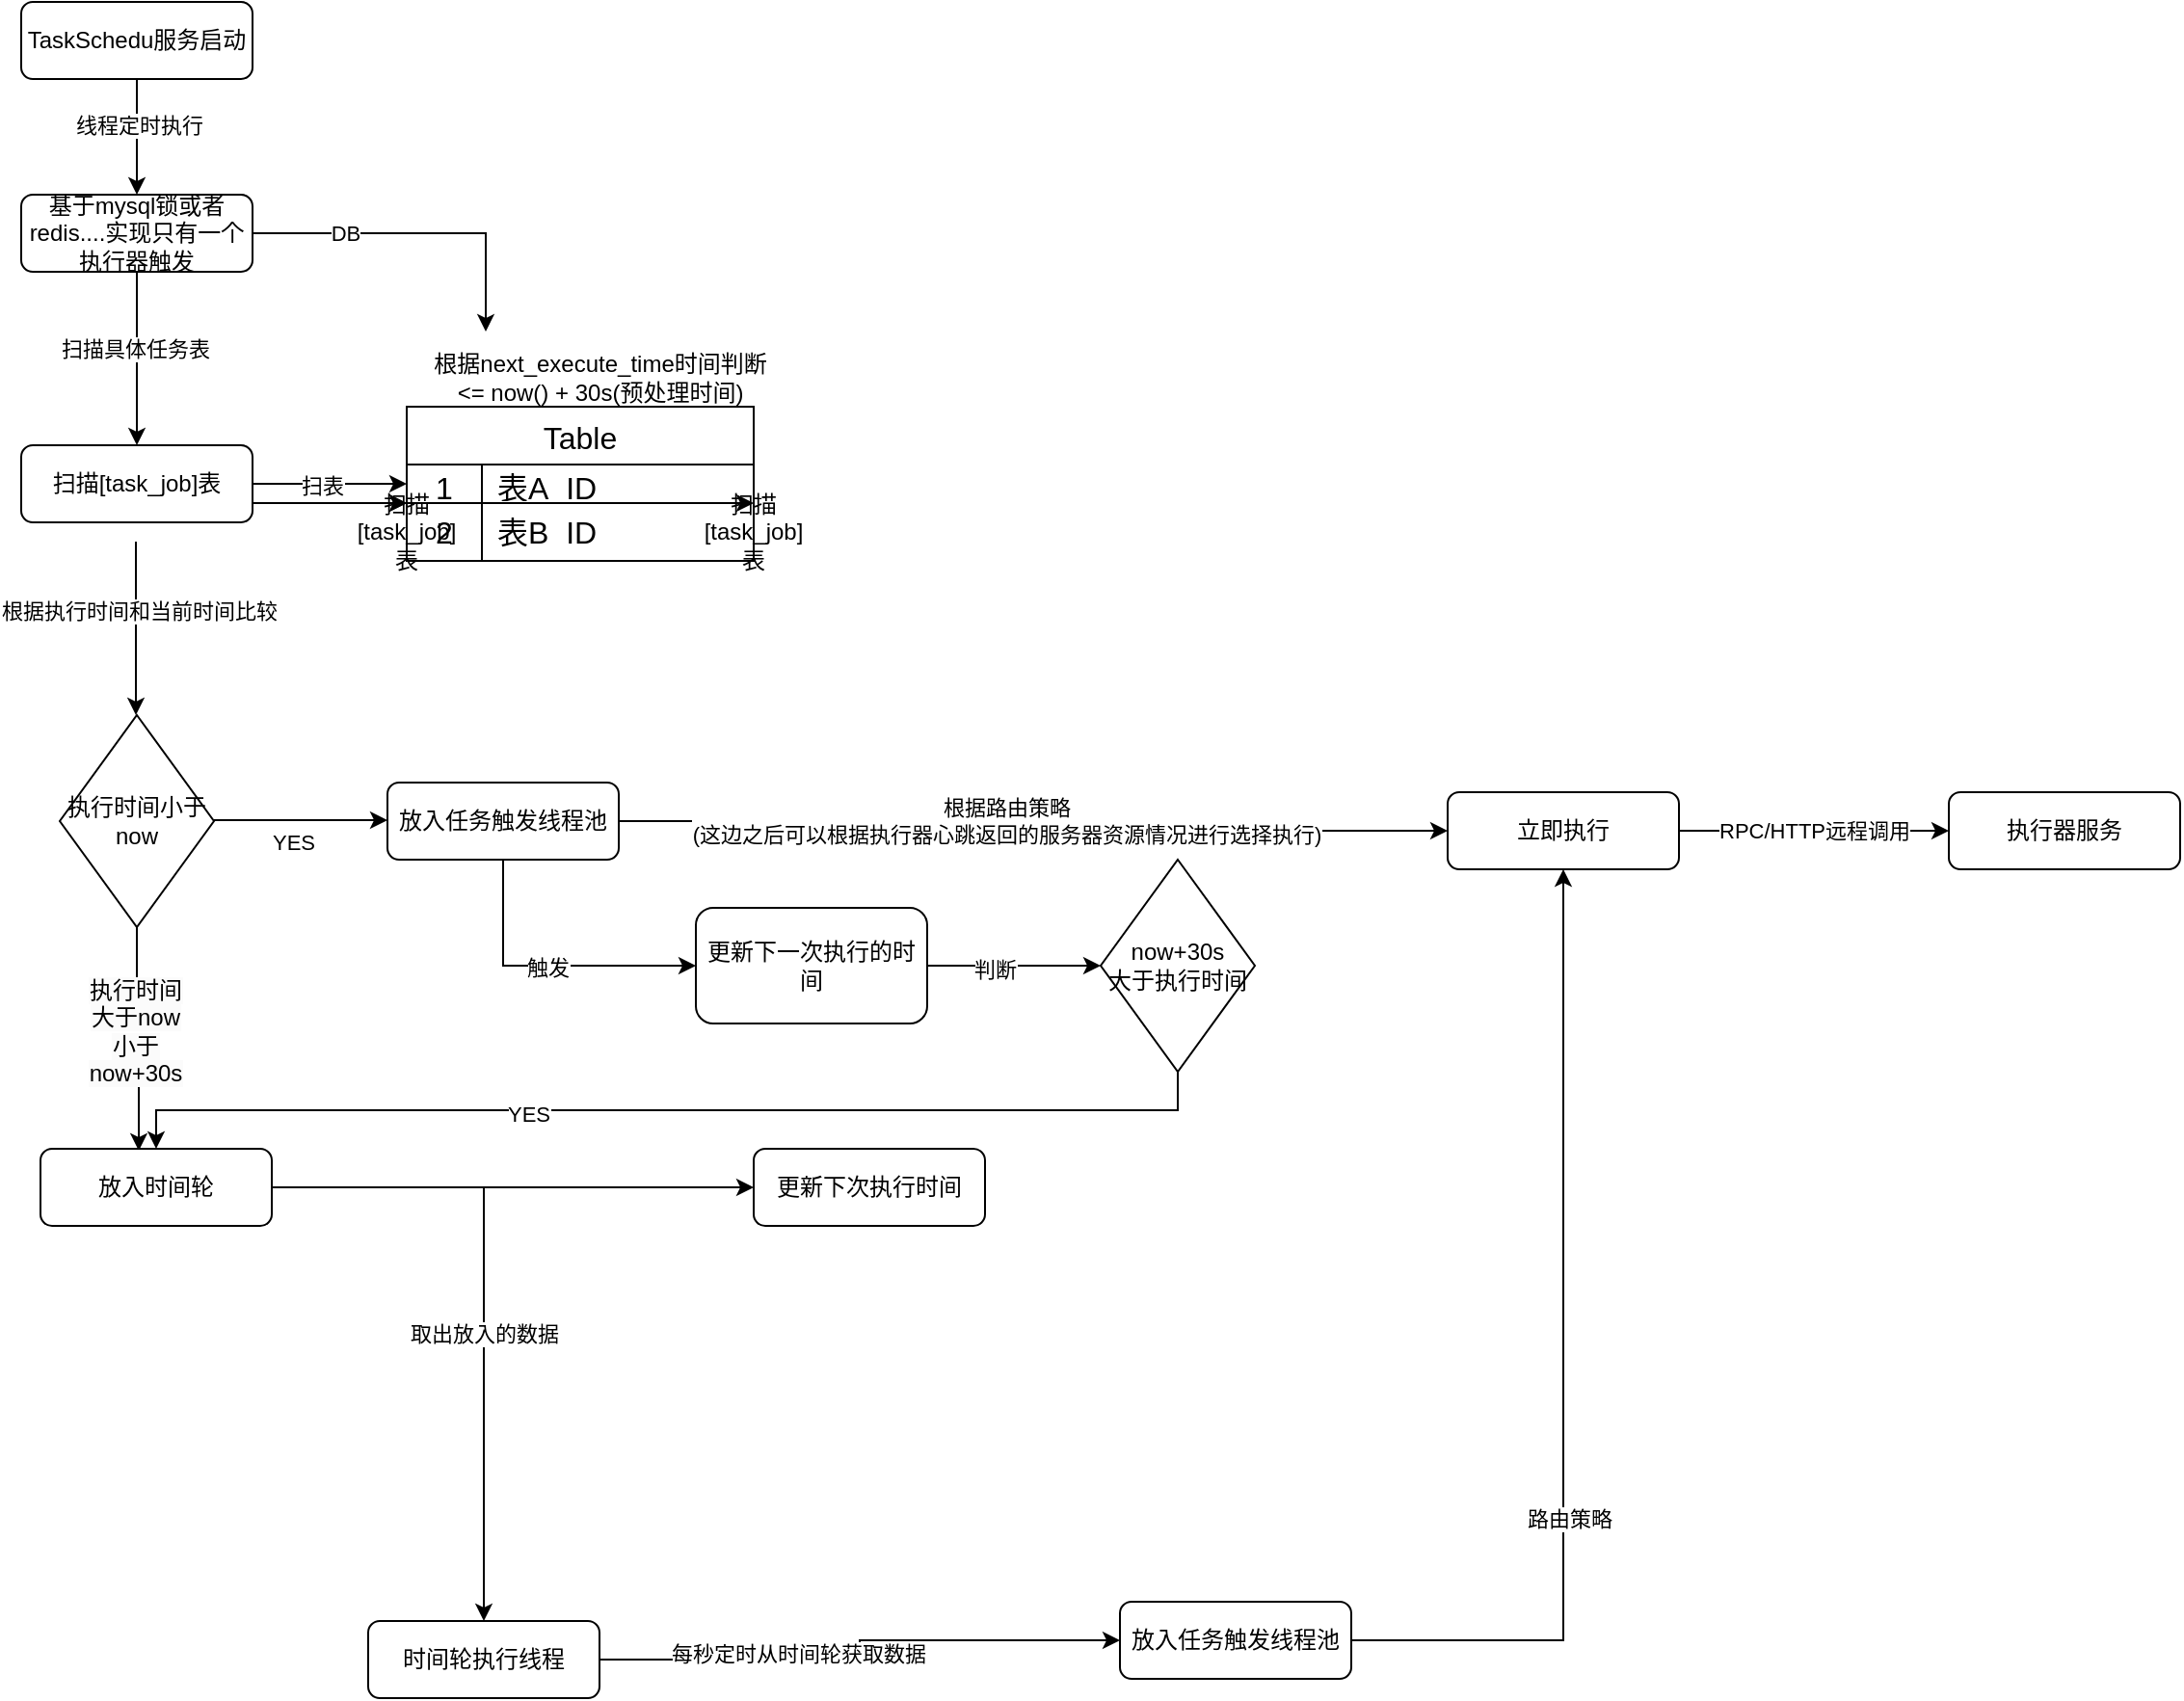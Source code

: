 <mxfile version="24.6.4" type="github" pages="2">
  <diagram id="C5RBs43oDa-KdzZeNtuy" name="Page-1">
    <mxGraphModel dx="2074" dy="738" grid="1" gridSize="10" guides="1" tooltips="1" connect="1" arrows="1" fold="1" page="1" pageScale="1" pageWidth="3300" pageHeight="4681" math="0" shadow="0">
      <root>
        <mxCell id="WIyWlLk6GJQsqaUBKTNV-0" />
        <mxCell id="WIyWlLk6GJQsqaUBKTNV-1" parent="WIyWlLk6GJQsqaUBKTNV-0" />
        <mxCell id="uYO7KWt3xW-wPPg08nNQ-57" value="" style="edgeStyle=orthogonalEdgeStyle;rounded=0;orthogonalLoop=1;jettySize=auto;html=1;" edge="1" parent="WIyWlLk6GJQsqaUBKTNV-1" source="WIyWlLk6GJQsqaUBKTNV-3" target="uYO7KWt3xW-wPPg08nNQ-56">
          <mxGeometry relative="1" as="geometry" />
        </mxCell>
        <mxCell id="uYO7KWt3xW-wPPg08nNQ-60" value="线程定时执行" style="edgeLabel;html=1;align=center;verticalAlign=middle;resizable=0;points=[];" vertex="1" connectable="0" parent="uYO7KWt3xW-wPPg08nNQ-57">
          <mxGeometry x="-0.2" y="1" relative="1" as="geometry">
            <mxPoint as="offset" />
          </mxGeometry>
        </mxCell>
        <mxCell id="WIyWlLk6GJQsqaUBKTNV-3" value="TaskSchedu服务启动" style="rounded=1;whiteSpace=wrap;html=1;fontSize=12;glass=0;strokeWidth=1;shadow=0;" parent="WIyWlLk6GJQsqaUBKTNV-1" vertex="1">
          <mxGeometry x="160" y="40" width="120" height="40" as="geometry" />
        </mxCell>
        <mxCell id="uYO7KWt3xW-wPPg08nNQ-3" value="" style="endArrow=classic;html=1;rounded=0;exitX=0.5;exitY=1;exitDx=0;exitDy=0;" edge="1" parent="WIyWlLk6GJQsqaUBKTNV-1">
          <mxGeometry width="50" height="50" relative="1" as="geometry">
            <mxPoint x="220" y="180" as="sourcePoint" />
            <mxPoint x="220" y="270" as="targetPoint" />
          </mxGeometry>
        </mxCell>
        <mxCell id="uYO7KWt3xW-wPPg08nNQ-61" value="扫描具体任务表" style="edgeLabel;html=1;align=center;verticalAlign=middle;resizable=0;points=[];" vertex="1" connectable="0" parent="uYO7KWt3xW-wPPg08nNQ-3">
          <mxGeometry x="-0.111" y="-1" relative="1" as="geometry">
            <mxPoint as="offset" />
          </mxGeometry>
        </mxCell>
        <mxCell id="uYO7KWt3xW-wPPg08nNQ-19" value="" style="edgeStyle=orthogonalEdgeStyle;rounded=0;orthogonalLoop=1;jettySize=auto;html=1;" edge="1" parent="WIyWlLk6GJQsqaUBKTNV-1" source="uYO7KWt3xW-wPPg08nNQ-5" target="uYO7KWt3xW-wPPg08nNQ-18">
          <mxGeometry relative="1" as="geometry" />
        </mxCell>
        <mxCell id="uYO7KWt3xW-wPPg08nNQ-22" value="" style="edgeStyle=orthogonalEdgeStyle;rounded=0;orthogonalLoop=1;jettySize=auto;html=1;" edge="1" parent="WIyWlLk6GJQsqaUBKTNV-1" source="uYO7KWt3xW-wPPg08nNQ-5" target="uYO7KWt3xW-wPPg08nNQ-21">
          <mxGeometry relative="1" as="geometry" />
        </mxCell>
        <mxCell id="uYO7KWt3xW-wPPg08nNQ-24" value="" style="edgeStyle=orthogonalEdgeStyle;rounded=0;orthogonalLoop=1;jettySize=auto;html=1;" edge="1" parent="WIyWlLk6GJQsqaUBKTNV-1" source="uYO7KWt3xW-wPPg08nNQ-5" target="uYO7KWt3xW-wPPg08nNQ-23">
          <mxGeometry relative="1" as="geometry" />
        </mxCell>
        <mxCell id="uYO7KWt3xW-wPPg08nNQ-29" value="" style="edgeStyle=orthogonalEdgeStyle;rounded=0;orthogonalLoop=1;jettySize=auto;html=1;" edge="1" parent="WIyWlLk6GJQsqaUBKTNV-1" source="uYO7KWt3xW-wPPg08nNQ-5">
          <mxGeometry relative="1" as="geometry">
            <mxPoint x="360" y="290" as="targetPoint" />
          </mxGeometry>
        </mxCell>
        <mxCell id="uYO7KWt3xW-wPPg08nNQ-30" value="扫表" style="edgeLabel;html=1;align=center;verticalAlign=middle;resizable=0;points=[];" vertex="1" connectable="0" parent="uYO7KWt3xW-wPPg08nNQ-29">
          <mxGeometry x="-0.106" y="-1" relative="1" as="geometry">
            <mxPoint as="offset" />
          </mxGeometry>
        </mxCell>
        <mxCell id="uYO7KWt3xW-wPPg08nNQ-5" value="扫描[task_job]表" style="rounded=1;whiteSpace=wrap;html=1;fontSize=12;glass=0;strokeWidth=1;shadow=0;" vertex="1" parent="WIyWlLk6GJQsqaUBKTNV-1">
          <mxGeometry x="160" y="270" width="120" height="40" as="geometry" />
        </mxCell>
        <mxCell id="uYO7KWt3xW-wPPg08nNQ-8" value="Table" style="shape=table;startSize=30;container=1;collapsible=0;childLayout=tableLayout;fixedRows=1;rowLines=0;fontStyle=0;strokeColor=default;fontSize=16;" vertex="1" parent="WIyWlLk6GJQsqaUBKTNV-1">
          <mxGeometry x="360" y="250" width="180" height="80" as="geometry" />
        </mxCell>
        <mxCell id="uYO7KWt3xW-wPPg08nNQ-9" value="" style="shape=tableRow;horizontal=0;startSize=0;swimlaneHead=0;swimlaneBody=0;top=0;left=0;bottom=0;right=0;collapsible=0;dropTarget=0;fillColor=none;points=[[0,0.5],[1,0.5]];portConstraint=eastwest;strokeColor=inherit;fontSize=16;" vertex="1" parent="uYO7KWt3xW-wPPg08nNQ-8">
          <mxGeometry y="30" width="180" height="20" as="geometry" />
        </mxCell>
        <mxCell id="uYO7KWt3xW-wPPg08nNQ-10" value="1" style="shape=partialRectangle;html=1;whiteSpace=wrap;connectable=0;fillColor=none;top=0;left=0;bottom=0;right=0;overflow=hidden;pointerEvents=1;strokeColor=inherit;fontSize=16;" vertex="1" parent="uYO7KWt3xW-wPPg08nNQ-9">
          <mxGeometry width="39" height="20" as="geometry">
            <mxRectangle width="39" height="20" as="alternateBounds" />
          </mxGeometry>
        </mxCell>
        <mxCell id="uYO7KWt3xW-wPPg08nNQ-11" value="表A&amp;nbsp; ID" style="shape=partialRectangle;html=1;whiteSpace=wrap;connectable=0;fillColor=none;top=0;left=0;bottom=0;right=0;align=left;spacingLeft=6;overflow=hidden;strokeColor=inherit;fontSize=16;" vertex="1" parent="uYO7KWt3xW-wPPg08nNQ-9">
          <mxGeometry x="39" width="141" height="20" as="geometry">
            <mxRectangle width="141" height="20" as="alternateBounds" />
          </mxGeometry>
        </mxCell>
        <mxCell id="uYO7KWt3xW-wPPg08nNQ-12" value="" style="shape=tableRow;horizontal=0;startSize=0;swimlaneHead=0;swimlaneBody=0;top=0;left=0;bottom=0;right=0;collapsible=0;dropTarget=0;fillColor=none;points=[[0,0.5],[1,0.5]];portConstraint=eastwest;strokeColor=inherit;fontSize=16;" vertex="1" parent="uYO7KWt3xW-wPPg08nNQ-8">
          <mxGeometry y="50" width="180" height="30" as="geometry" />
        </mxCell>
        <mxCell id="uYO7KWt3xW-wPPg08nNQ-13" value="2" style="shape=partialRectangle;html=1;whiteSpace=wrap;connectable=0;fillColor=none;top=0;left=0;bottom=0;right=0;overflow=hidden;strokeColor=inherit;fontSize=16;" vertex="1" parent="uYO7KWt3xW-wPPg08nNQ-12">
          <mxGeometry width="39" height="30" as="geometry">
            <mxRectangle width="39" height="30" as="alternateBounds" />
          </mxGeometry>
        </mxCell>
        <mxCell id="uYO7KWt3xW-wPPg08nNQ-14" value="表B&amp;nbsp; ID" style="shape=partialRectangle;html=1;whiteSpace=wrap;connectable=0;fillColor=none;top=0;left=0;bottom=0;right=0;align=left;spacingLeft=6;overflow=hidden;strokeColor=inherit;fontSize=16;" vertex="1" parent="uYO7KWt3xW-wPPg08nNQ-12">
          <mxGeometry x="39" width="141" height="30" as="geometry">
            <mxRectangle width="141" height="30" as="alternateBounds" />
          </mxGeometry>
        </mxCell>
        <mxCell id="uYO7KWt3xW-wPPg08nNQ-18" value="扫描[task_job]表" style="rounded=1;whiteSpace=wrap;html=1;fontSize=12;glass=0;strokeWidth=1;shadow=0;" vertex="1" parent="uYO7KWt3xW-wPPg08nNQ-12">
          <mxGeometry x="180" width="NaN" height="30" as="geometry">
            <mxRectangle width="NaN" height="30" as="alternateBounds" />
          </mxGeometry>
        </mxCell>
        <mxCell id="uYO7KWt3xW-wPPg08nNQ-21" value="" style="whiteSpace=wrap;html=1;rounded=1;glass=0;strokeWidth=1;shadow=0;" vertex="1" parent="uYO7KWt3xW-wPPg08nNQ-12">
          <mxGeometry width="NaN" height="30" as="geometry">
            <mxRectangle width="NaN" height="30" as="alternateBounds" />
          </mxGeometry>
        </mxCell>
        <mxCell id="uYO7KWt3xW-wPPg08nNQ-23" value="扫描[task_job]表" style="rounded=1;whiteSpace=wrap;html=1;fontSize=12;glass=0;strokeWidth=1;shadow=0;" vertex="1" parent="uYO7KWt3xW-wPPg08nNQ-12">
          <mxGeometry width="NaN" height="30" as="geometry">
            <mxRectangle width="NaN" height="30" as="alternateBounds" />
          </mxGeometry>
        </mxCell>
        <mxCell id="uYO7KWt3xW-wPPg08nNQ-31" value="" style="endArrow=classic;html=1;rounded=0;exitX=0.5;exitY=1;exitDx=0;exitDy=0;" edge="1" parent="WIyWlLk6GJQsqaUBKTNV-1">
          <mxGeometry width="50" height="50" relative="1" as="geometry">
            <mxPoint x="219.5" y="320" as="sourcePoint" />
            <mxPoint x="219.5" y="410" as="targetPoint" />
          </mxGeometry>
        </mxCell>
        <mxCell id="uYO7KWt3xW-wPPg08nNQ-69" value="根据执行时间和当前时间比较" style="edgeLabel;html=1;align=center;verticalAlign=middle;resizable=0;points=[];" vertex="1" connectable="0" parent="uYO7KWt3xW-wPPg08nNQ-31">
          <mxGeometry x="-0.2" y="1" relative="1" as="geometry">
            <mxPoint as="offset" />
          </mxGeometry>
        </mxCell>
        <mxCell id="uYO7KWt3xW-wPPg08nNQ-34" value="根据next_execute_time时间判断&lt;br&gt;&amp;lt;= now() + 30s(预处理时间)" style="text;html=1;align=center;verticalAlign=middle;resizable=0;points=[];autosize=1;strokeColor=none;fillColor=none;" vertex="1" parent="WIyWlLk6GJQsqaUBKTNV-1">
          <mxGeometry x="360" y="215" width="200" height="40" as="geometry" />
        </mxCell>
        <mxCell id="uYO7KWt3xW-wPPg08nNQ-38" value="" style="edgeStyle=orthogonalEdgeStyle;rounded=0;orthogonalLoop=1;jettySize=auto;html=1;" edge="1" parent="WIyWlLk6GJQsqaUBKTNV-1">
          <mxGeometry relative="1" as="geometry">
            <mxPoint x="350" y="464.5" as="targetPoint" />
            <mxPoint x="260" y="464.5" as="sourcePoint" />
          </mxGeometry>
        </mxCell>
        <mxCell id="uYO7KWt3xW-wPPg08nNQ-42" value="YES" style="edgeLabel;html=1;align=center;verticalAlign=middle;resizable=0;points=[];" vertex="1" connectable="0" parent="uYO7KWt3xW-wPPg08nNQ-38">
          <mxGeometry x="0.14" y="9" relative="1" as="geometry">
            <mxPoint x="-11" y="20" as="offset" />
          </mxGeometry>
        </mxCell>
        <mxCell id="uYO7KWt3xW-wPPg08nNQ-49" value="" style="edgeStyle=orthogonalEdgeStyle;rounded=0;orthogonalLoop=1;jettySize=auto;html=1;entryX=0.425;entryY=0.025;entryDx=0;entryDy=0;entryPerimeter=0;" edge="1" parent="WIyWlLk6GJQsqaUBKTNV-1" source="uYO7KWt3xW-wPPg08nNQ-36" target="uYO7KWt3xW-wPPg08nNQ-52">
          <mxGeometry relative="1" as="geometry">
            <mxPoint x="220" y="600" as="targetPoint" />
          </mxGeometry>
        </mxCell>
        <mxCell id="uYO7KWt3xW-wPPg08nNQ-50" value="NO" style="edgeLabel;html=1;align=center;verticalAlign=middle;resizable=0;points=[];" vertex="1" connectable="0" parent="uYO7KWt3xW-wPPg08nNQ-49">
          <mxGeometry x="-0.1" y="-2" relative="1" as="geometry">
            <mxPoint as="offset" />
          </mxGeometry>
        </mxCell>
        <mxCell id="Pwn9KfxtH7qOfbQOT_G8-30" value="&lt;span style=&quot;font-size: 12px; text-wrap: wrap; background-color: rgb(251, 251, 251);&quot;&gt;执行时间大于now小于now+30s&lt;/span&gt;" style="edgeLabel;html=1;align=center;verticalAlign=middle;resizable=0;points=[];" vertex="1" connectable="0" parent="uYO7KWt3xW-wPPg08nNQ-49">
          <mxGeometry x="-0.075" y="-1" relative="1" as="geometry">
            <mxPoint as="offset" />
          </mxGeometry>
        </mxCell>
        <mxCell id="uYO7KWt3xW-wPPg08nNQ-36" value="执行时间小于now" style="rhombus;whiteSpace=wrap;html=1;" vertex="1" parent="WIyWlLk6GJQsqaUBKTNV-1">
          <mxGeometry x="180" y="410" width="80" height="110" as="geometry" />
        </mxCell>
        <mxCell id="uYO7KWt3xW-wPPg08nNQ-63" value="" style="edgeStyle=orthogonalEdgeStyle;rounded=0;orthogonalLoop=1;jettySize=auto;html=1;exitX=0.5;exitY=1;exitDx=0;exitDy=0;entryX=0;entryY=0.5;entryDx=0;entryDy=0;" edge="1" parent="WIyWlLk6GJQsqaUBKTNV-1" source="uYO7KWt3xW-wPPg08nNQ-39" target="uYO7KWt3xW-wPPg08nNQ-62">
          <mxGeometry relative="1" as="geometry">
            <Array as="points">
              <mxPoint x="410" y="540" />
            </Array>
          </mxGeometry>
        </mxCell>
        <mxCell id="uYO7KWt3xW-wPPg08nNQ-70" value="触发" style="edgeLabel;html=1;align=center;verticalAlign=middle;resizable=0;points=[];" vertex="1" connectable="0" parent="uYO7KWt3xW-wPPg08nNQ-63">
          <mxGeometry y="-1" relative="1" as="geometry">
            <mxPoint as="offset" />
          </mxGeometry>
        </mxCell>
        <mxCell id="Pwn9KfxtH7qOfbQOT_G8-12" value="" style="edgeStyle=orthogonalEdgeStyle;rounded=0;orthogonalLoop=1;jettySize=auto;html=1;" edge="1" parent="WIyWlLk6GJQsqaUBKTNV-1" source="uYO7KWt3xW-wPPg08nNQ-39">
          <mxGeometry relative="1" as="geometry">
            <mxPoint x="550" y="470" as="targetPoint" />
          </mxGeometry>
        </mxCell>
        <mxCell id="uYO7KWt3xW-wPPg08nNQ-39" value="放入任务触发线程池" style="rounded=1;whiteSpace=wrap;html=1;fontSize=12;glass=0;strokeWidth=1;shadow=0;" vertex="1" parent="WIyWlLk6GJQsqaUBKTNV-1">
          <mxGeometry x="350" y="445" width="120" height="40" as="geometry" />
        </mxCell>
        <mxCell id="Pwn9KfxtH7qOfbQOT_G8-5" value="" style="edgeStyle=orthogonalEdgeStyle;rounded=0;orthogonalLoop=1;jettySize=auto;html=1;" edge="1" parent="WIyWlLk6GJQsqaUBKTNV-1" source="uYO7KWt3xW-wPPg08nNQ-52">
          <mxGeometry relative="1" as="geometry">
            <mxPoint x="540" y="655" as="targetPoint" />
          </mxGeometry>
        </mxCell>
        <mxCell id="Pwn9KfxtH7qOfbQOT_G8-19" value="" style="edgeStyle=orthogonalEdgeStyle;rounded=0;orthogonalLoop=1;jettySize=auto;html=1;entryX=0.5;entryY=0;entryDx=0;entryDy=0;" edge="1" parent="WIyWlLk6GJQsqaUBKTNV-1" source="uYO7KWt3xW-wPPg08nNQ-52" target="Pwn9KfxtH7qOfbQOT_G8-18">
          <mxGeometry relative="1" as="geometry">
            <mxPoint x="400" y="755" as="targetPoint" />
            <Array as="points" />
          </mxGeometry>
        </mxCell>
        <mxCell id="Pwn9KfxtH7qOfbQOT_G8-23" value="取出放入的数据" style="edgeLabel;html=1;align=center;verticalAlign=middle;resizable=0;points=[];" vertex="1" connectable="0" parent="Pwn9KfxtH7qOfbQOT_G8-19">
          <mxGeometry x="0.11" relative="1" as="geometry">
            <mxPoint as="offset" />
          </mxGeometry>
        </mxCell>
        <mxCell id="uYO7KWt3xW-wPPg08nNQ-52" value="放入时间轮" style="rounded=1;whiteSpace=wrap;html=1;fontSize=12;glass=0;strokeWidth=1;shadow=0;" vertex="1" parent="WIyWlLk6GJQsqaUBKTNV-1">
          <mxGeometry x="170" y="635" width="120" height="40" as="geometry" />
        </mxCell>
        <mxCell id="uYO7KWt3xW-wPPg08nNQ-58" value="" style="edgeStyle=orthogonalEdgeStyle;rounded=0;orthogonalLoop=1;jettySize=auto;html=1;entryX=0.205;entryY=-0.1;entryDx=0;entryDy=0;entryPerimeter=0;" edge="1" parent="WIyWlLk6GJQsqaUBKTNV-1" source="uYO7KWt3xW-wPPg08nNQ-56" target="uYO7KWt3xW-wPPg08nNQ-34">
          <mxGeometry relative="1" as="geometry">
            <mxPoint x="360" y="160" as="targetPoint" />
          </mxGeometry>
        </mxCell>
        <mxCell id="uYO7KWt3xW-wPPg08nNQ-59" value="DB" style="edgeLabel;html=1;align=center;verticalAlign=middle;resizable=0;points=[];" vertex="1" connectable="0" parent="uYO7KWt3xW-wPPg08nNQ-58">
          <mxGeometry x="-0.442" relative="1" as="geometry">
            <mxPoint as="offset" />
          </mxGeometry>
        </mxCell>
        <mxCell id="uYO7KWt3xW-wPPg08nNQ-56" value="基于mysql锁或者redis....实现只有一个执行器触发" style="rounded=1;whiteSpace=wrap;html=1;fontSize=12;glass=0;strokeWidth=1;shadow=0;" vertex="1" parent="WIyWlLk6GJQsqaUBKTNV-1">
          <mxGeometry x="160" y="140" width="120" height="40" as="geometry" />
        </mxCell>
        <mxCell id="uYO7KWt3xW-wPPg08nNQ-64" value="" style="edgeStyle=orthogonalEdgeStyle;rounded=0;orthogonalLoop=1;jettySize=auto;html=1;entryX=0;entryY=0.5;entryDx=0;entryDy=0;" edge="1" parent="WIyWlLk6GJQsqaUBKTNV-1" source="uYO7KWt3xW-wPPg08nNQ-62" target="uYO7KWt3xW-wPPg08nNQ-71">
          <mxGeometry relative="1" as="geometry">
            <mxPoint x="750" y="480" as="targetPoint" />
          </mxGeometry>
        </mxCell>
        <mxCell id="uYO7KWt3xW-wPPg08nNQ-67" value="判断" style="edgeLabel;html=1;align=center;verticalAlign=middle;resizable=0;points=[];" vertex="1" connectable="0" parent="uYO7KWt3xW-wPPg08nNQ-64">
          <mxGeometry x="-0.23" y="-2" relative="1" as="geometry">
            <mxPoint as="offset" />
          </mxGeometry>
        </mxCell>
        <mxCell id="uYO7KWt3xW-wPPg08nNQ-62" value="更新下一次执行的时间" style="whiteSpace=wrap;html=1;rounded=1;glass=0;strokeWidth=1;shadow=0;" vertex="1" parent="WIyWlLk6GJQsqaUBKTNV-1">
          <mxGeometry x="510" y="510" width="120" height="60" as="geometry" />
        </mxCell>
        <mxCell id="uYO7KWt3xW-wPPg08nNQ-72" value="" style="edgeStyle=orthogonalEdgeStyle;rounded=0;orthogonalLoop=1;jettySize=auto;html=1;exitX=0.5;exitY=1;exitDx=0;exitDy=0;entryX=0.5;entryY=0;entryDx=0;entryDy=0;" edge="1" parent="WIyWlLk6GJQsqaUBKTNV-1" source="uYO7KWt3xW-wPPg08nNQ-71" target="uYO7KWt3xW-wPPg08nNQ-52">
          <mxGeometry relative="1" as="geometry">
            <mxPoint x="910" y="465" as="targetPoint" />
          </mxGeometry>
        </mxCell>
        <mxCell id="uYO7KWt3xW-wPPg08nNQ-73" value="YES" style="edgeLabel;html=1;align=center;verticalAlign=middle;resizable=0;points=[];" vertex="1" connectable="0" parent="uYO7KWt3xW-wPPg08nNQ-72">
          <mxGeometry x="0.255" y="2" relative="1" as="geometry">
            <mxPoint as="offset" />
          </mxGeometry>
        </mxCell>
        <mxCell id="uYO7KWt3xW-wPPg08nNQ-71" value="now+30s&lt;br&gt;大于执行时间" style="rhombus;whiteSpace=wrap;html=1;" vertex="1" parent="WIyWlLk6GJQsqaUBKTNV-1">
          <mxGeometry x="720" y="485" width="80" height="110" as="geometry" />
        </mxCell>
        <mxCell id="Pwn9KfxtH7qOfbQOT_G8-3" value="" style="endArrow=classic;html=1;rounded=0;exitX=1;exitY=0.5;exitDx=0;exitDy=0;" edge="1" parent="WIyWlLk6GJQsqaUBKTNV-1">
          <mxGeometry width="50" height="50" relative="1" as="geometry">
            <mxPoint x="530" y="469.5" as="sourcePoint" />
            <mxPoint x="900" y="470" as="targetPoint" />
            <Array as="points">
              <mxPoint x="760" y="470" />
            </Array>
          </mxGeometry>
        </mxCell>
        <mxCell id="Pwn9KfxtH7qOfbQOT_G8-11" value="根据路由策略&lt;br&gt;(这边之后可以根据执行器心跳返回的服务器资源情况进行选择执行)" style="edgeLabel;html=1;align=center;verticalAlign=middle;resizable=0;points=[];" vertex="1" connectable="0" parent="Pwn9KfxtH7qOfbQOT_G8-3">
          <mxGeometry x="-0.376" y="1" relative="1" as="geometry">
            <mxPoint x="25" y="-4" as="offset" />
          </mxGeometry>
        </mxCell>
        <mxCell id="Pwn9KfxtH7qOfbQOT_G8-6" value="更新下次执行时间" style="rounded=1;whiteSpace=wrap;html=1;fontSize=12;glass=0;strokeWidth=1;shadow=0;" vertex="1" parent="WIyWlLk6GJQsqaUBKTNV-1">
          <mxGeometry x="540" y="635" width="120" height="40" as="geometry" />
        </mxCell>
        <mxCell id="Pwn9KfxtH7qOfbQOT_G8-13" value="" style="edgeStyle=orthogonalEdgeStyle;rounded=0;orthogonalLoop=1;jettySize=auto;html=1;" edge="1" parent="WIyWlLk6GJQsqaUBKTNV-1" source="Pwn9KfxtH7qOfbQOT_G8-10">
          <mxGeometry relative="1" as="geometry">
            <mxPoint x="1160" y="470" as="targetPoint" />
          </mxGeometry>
        </mxCell>
        <mxCell id="Pwn9KfxtH7qOfbQOT_G8-15" value="RPC/HTTP远程调用" style="edgeLabel;html=1;align=center;verticalAlign=middle;resizable=0;points=[];" vertex="1" connectable="0" parent="Pwn9KfxtH7qOfbQOT_G8-13">
          <mxGeometry x="-0.302" y="-1" relative="1" as="geometry">
            <mxPoint x="21" y="-1" as="offset" />
          </mxGeometry>
        </mxCell>
        <mxCell id="Pwn9KfxtH7qOfbQOT_G8-10" value="立即执行" style="rounded=1;whiteSpace=wrap;html=1;fontSize=12;glass=0;strokeWidth=1;shadow=0;" vertex="1" parent="WIyWlLk6GJQsqaUBKTNV-1">
          <mxGeometry x="900" y="450" width="120" height="40" as="geometry" />
        </mxCell>
        <mxCell id="Pwn9KfxtH7qOfbQOT_G8-16" value="执行器服务" style="rounded=1;whiteSpace=wrap;html=1;fontSize=12;glass=0;strokeWidth=1;shadow=0;" vertex="1" parent="WIyWlLk6GJQsqaUBKTNV-1">
          <mxGeometry x="1160" y="450" width="120" height="40" as="geometry" />
        </mxCell>
        <mxCell id="Pwn9KfxtH7qOfbQOT_G8-21" value="" style="edgeStyle=orthogonalEdgeStyle;rounded=0;orthogonalLoop=1;jettySize=auto;html=1;entryX=0;entryY=0.5;entryDx=0;entryDy=0;" edge="1" parent="WIyWlLk6GJQsqaUBKTNV-1" source="Pwn9KfxtH7qOfbQOT_G8-18" target="Pwn9KfxtH7qOfbQOT_G8-25">
          <mxGeometry relative="1" as="geometry">
            <mxPoint x="710" y="870" as="targetPoint" />
          </mxGeometry>
        </mxCell>
        <mxCell id="Pwn9KfxtH7qOfbQOT_G8-24" value="每秒定时从时间轮获取数据" style="edgeLabel;html=1;align=center;verticalAlign=middle;resizable=0;points=[];" vertex="1" connectable="0" parent="Pwn9KfxtH7qOfbQOT_G8-21">
          <mxGeometry x="-0.264" y="3" relative="1" as="geometry">
            <mxPoint as="offset" />
          </mxGeometry>
        </mxCell>
        <mxCell id="Pwn9KfxtH7qOfbQOT_G8-18" value="时间轮执行线程" style="rounded=1;whiteSpace=wrap;html=1;fontSize=12;glass=0;strokeWidth=1;shadow=0;" vertex="1" parent="WIyWlLk6GJQsqaUBKTNV-1">
          <mxGeometry x="340" y="880" width="120" height="40" as="geometry" />
        </mxCell>
        <mxCell id="Pwn9KfxtH7qOfbQOT_G8-26" value="" style="edgeStyle=orthogonalEdgeStyle;rounded=0;orthogonalLoop=1;jettySize=auto;html=1;entryX=0.5;entryY=1;entryDx=0;entryDy=0;" edge="1" parent="WIyWlLk6GJQsqaUBKTNV-1" source="Pwn9KfxtH7qOfbQOT_G8-25" target="Pwn9KfxtH7qOfbQOT_G8-10">
          <mxGeometry relative="1" as="geometry">
            <mxPoint x="750" y="860" as="targetPoint" />
          </mxGeometry>
        </mxCell>
        <mxCell id="Pwn9KfxtH7qOfbQOT_G8-27" value="路由策略" style="edgeLabel;html=1;align=center;verticalAlign=middle;resizable=0;points=[];" vertex="1" connectable="0" parent="Pwn9KfxtH7qOfbQOT_G8-26">
          <mxGeometry x="-0.321" y="-3" relative="1" as="geometry">
            <mxPoint as="offset" />
          </mxGeometry>
        </mxCell>
        <mxCell id="Pwn9KfxtH7qOfbQOT_G8-25" value="放入任务触发线程池" style="rounded=1;whiteSpace=wrap;html=1;fontSize=12;glass=0;strokeWidth=1;shadow=0;" vertex="1" parent="WIyWlLk6GJQsqaUBKTNV-1">
          <mxGeometry x="730" y="870" width="120" height="40" as="geometry" />
        </mxCell>
      </root>
    </mxGraphModel>
  </diagram>
  <diagram id="4U36TBqC4UnoozTllh_v" name="第 2 页">
    <mxGraphModel grid="1" page="1" gridSize="10" guides="1" tooltips="1" connect="1" arrows="1" fold="1" pageScale="1" pageWidth="3300" pageHeight="4681" math="0" shadow="0">
      <root>
        <mxCell id="0" />
        <mxCell id="1" parent="0" />
      </root>
    </mxGraphModel>
  </diagram>
</mxfile>
